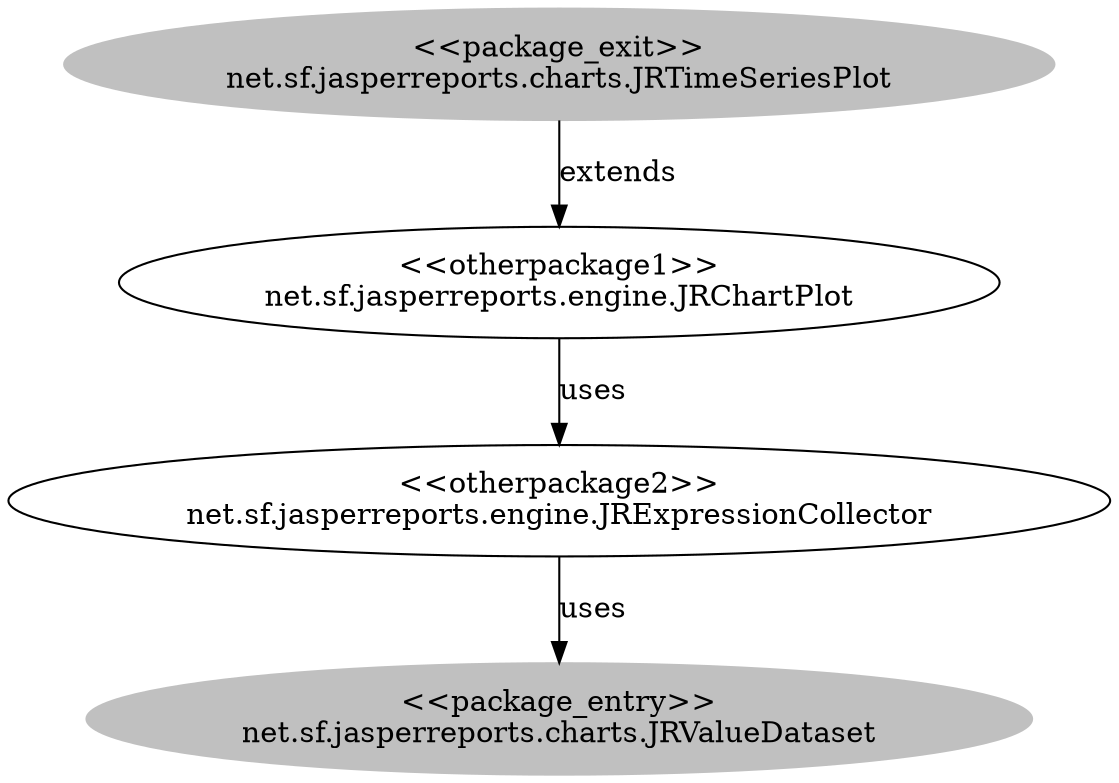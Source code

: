 digraph cd {
	net_sf_jasperreports_charts_JRTimeSeriesPlot [label="<<package_exit>>
net.sf.jasperreports.charts.JRTimeSeriesPlot",style=filled,color="grey"];
	net_sf_jasperreports_charts_JRValueDataset [label="<<package_entry>>
net.sf.jasperreports.charts.JRValueDataset",style=filled,color="grey"];
	net_sf_jasperreports_engine_JRChartPlot [label="<<otherpackage1>>
net.sf.jasperreports.engine.JRChartPlot"];
	net_sf_jasperreports_engine_JRExpressionCollector [label="<<otherpackage2>>
net.sf.jasperreports.engine.JRExpressionCollector"];
	net_sf_jasperreports_charts_JRTimeSeriesPlot -> net_sf_jasperreports_engine_JRChartPlot [label=extends];
	net_sf_jasperreports_engine_JRExpressionCollector -> net_sf_jasperreports_charts_JRValueDataset [label=uses];
	net_sf_jasperreports_engine_JRChartPlot -> net_sf_jasperreports_engine_JRExpressionCollector [label=uses];
}
